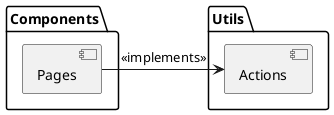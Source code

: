@startuml pages

package "Components" {
    component "Pages"
}

package "Utils" {
    component "Actions"
}

"Pages" -right-> "Actions": <<implements>>
@enduml